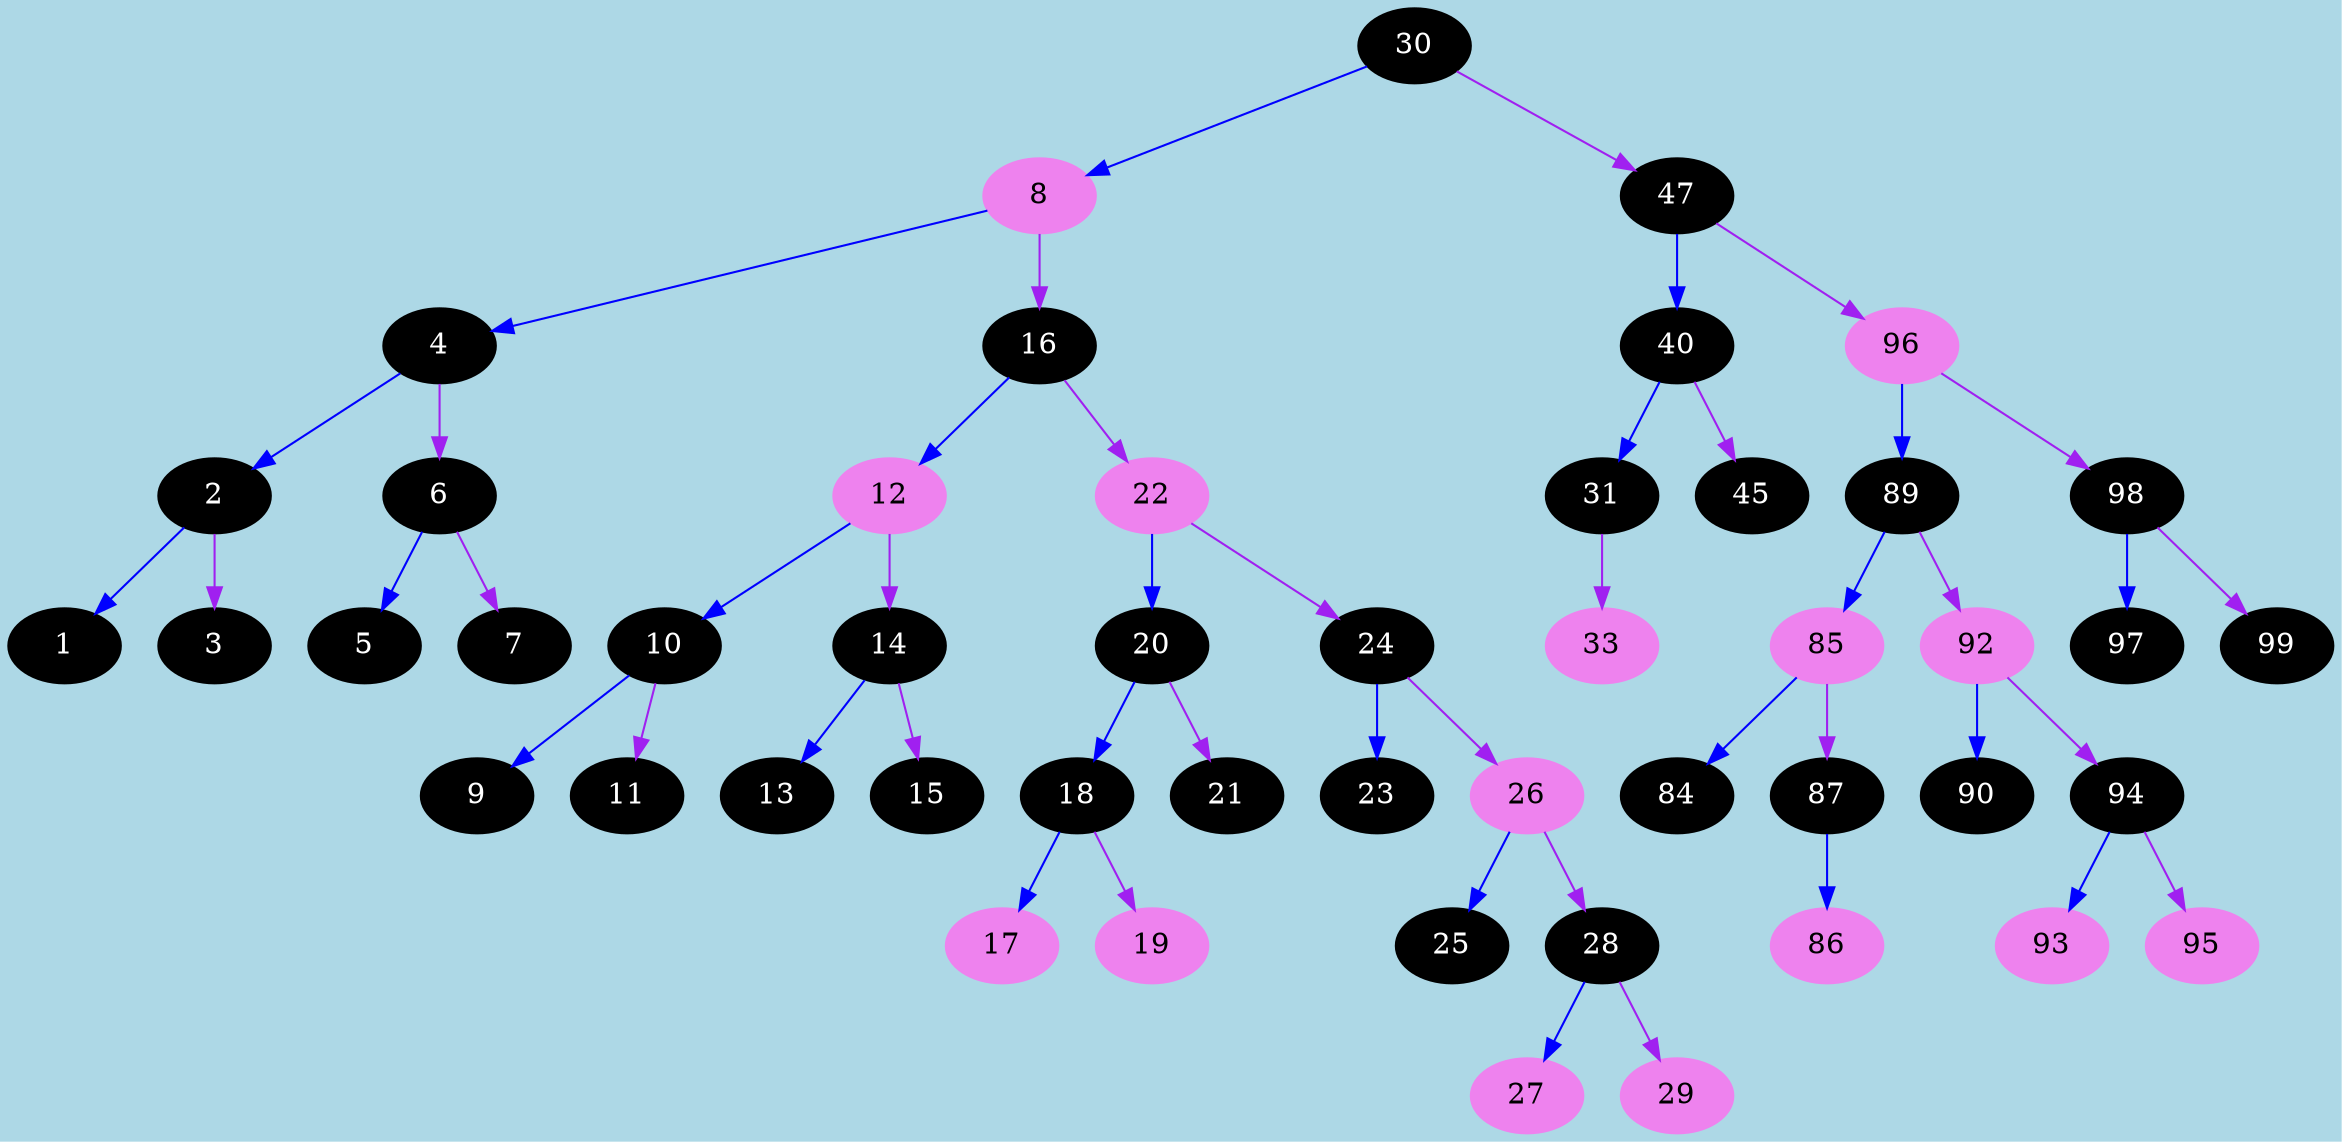 digraph RedBlackTree {
bgcolor="lightblue"
30 [style=filled, label="30", fontcolor=white, color=black]
30 -> 8 [color="blue"]
8 [style=filled, label="8", fontcolor=black, color=violet]
8 -> 4 [color="blue"]
4 [style=filled, label="4", fontcolor=white, color=black]
4 -> 2 [color="blue"]
2 [style=filled, label="2", fontcolor=white, color=black]
2 -> 1 [color="blue"]
1 [style=filled, label="1", fontcolor=white, color=black]
2 -> 3 [color="purple"]
3 [style=filled, label="3", fontcolor=white, color=black]
4 -> 6 [color="purple"]
6 [style=filled, label="6", fontcolor=white, color=black]
6 -> 5 [color="blue"]
5 [style=filled, label="5", fontcolor=white, color=black]
6 -> 7 [color="purple"]
7 [style=filled, label="7", fontcolor=white, color=black]
8 -> 16 [color="purple"]
16 [style=filled, label="16", fontcolor=white, color=black]
16 -> 12 [color="blue"]
12 [style=filled, label="12", fontcolor=black, color=violet]
12 -> 10 [color="blue"]
10 [style=filled, label="10", fontcolor=white, color=black]
10 -> 9 [color="blue"]
9 [style=filled, label="9", fontcolor=white, color=black]
10 -> 11 [color="purple"]
11 [style=filled, label="11", fontcolor=white, color=black]
12 -> 14 [color="purple"]
14 [style=filled, label="14", fontcolor=white, color=black]
14 -> 13 [color="blue"]
13 [style=filled, label="13", fontcolor=white, color=black]
14 -> 15 [color="purple"]
15 [style=filled, label="15", fontcolor=white, color=black]
16 -> 22 [color="purple"]
22 [style=filled, label="22", fontcolor=black, color=violet]
22 -> 20 [color="blue"]
20 [style=filled, label="20", fontcolor=white, color=black]
20 -> 18 [color="blue"]
18 [style=filled, label="18", fontcolor=white, color=black]
18 -> 17 [color="blue"]
17 [style=filled, label="17", fontcolor=black, color=violet]
18 -> 19 [color="purple"]
19 [style=filled, label="19", fontcolor=black, color=violet]
20 -> 21 [color="purple"]
21 [style=filled, label="21", fontcolor=white, color=black]
22 -> 24 [color="purple"]
24 [style=filled, label="24", fontcolor=white, color=black]
24 -> 23 [color="blue"]
23 [style=filled, label="23", fontcolor=white, color=black]
24 -> 26 [color="purple"]
26 [style=filled, label="26", fontcolor=black, color=violet]
26 -> 25 [color="blue"]
25 [style=filled, label="25", fontcolor=white, color=black]
26 -> 28 [color="purple"]
28 [style=filled, label="28", fontcolor=white, color=black]
28 -> 27 [color="blue"]
27 [style=filled, label="27", fontcolor=black, color=violet]
28 -> 29 [color="purple"]
29 [style=filled, label="29", fontcolor=black, color=violet]
30 -> 47 [color="purple"]
47 [style=filled, label="47", fontcolor=white, color=black]
47 -> 40 [color="blue"]
40 [style=filled, label="40", fontcolor=white, color=black]
40 -> 31 [color="blue"]
31 [style=filled, label="31", fontcolor=white, color=black]
31 -> 33 [color="purple"]
33 [style=filled, label="33", fontcolor=black, color=violet]
40 -> 45 [color="purple"]
45 [style=filled, label="45", fontcolor=white, color=black]
47 -> 96 [color="purple"]
96 [style=filled, label="96", fontcolor=black, color=violet]
96 -> 89 [color="blue"]
89 [style=filled, label="89", fontcolor=white, color=black]
89 -> 85 [color="blue"]
85 [style=filled, label="85", fontcolor=black, color=violet]
85 -> 84 [color="blue"]
84 [style=filled, label="84", fontcolor=white, color=black]
85 -> 87 [color="purple"]
87 [style=filled, label="87", fontcolor=white, color=black]
87 -> 86 [color="blue"]
86 [style=filled, label="86", fontcolor=black, color=violet]
89 -> 92 [color="purple"]
92 [style=filled, label="92", fontcolor=black, color=violet]
92 -> 90 [color="blue"]
90 [style=filled, label="90", fontcolor=white, color=black]
92 -> 94 [color="purple"]
94 [style=filled, label="94", fontcolor=white, color=black]
94 -> 93 [color="blue"]
93 [style=filled, label="93", fontcolor=black, color=violet]
94 -> 95 [color="purple"]
95 [style=filled, label="95", fontcolor=black, color=violet]
96 -> 98 [color="purple"]
98 [style=filled, label="98", fontcolor=white, color=black]
98 -> 97 [color="blue"]
97 [style=filled, label="97", fontcolor=white, color=black]
98 -> 99 [color="purple"]
99 [style=filled, label="99", fontcolor=white, color=black]
}